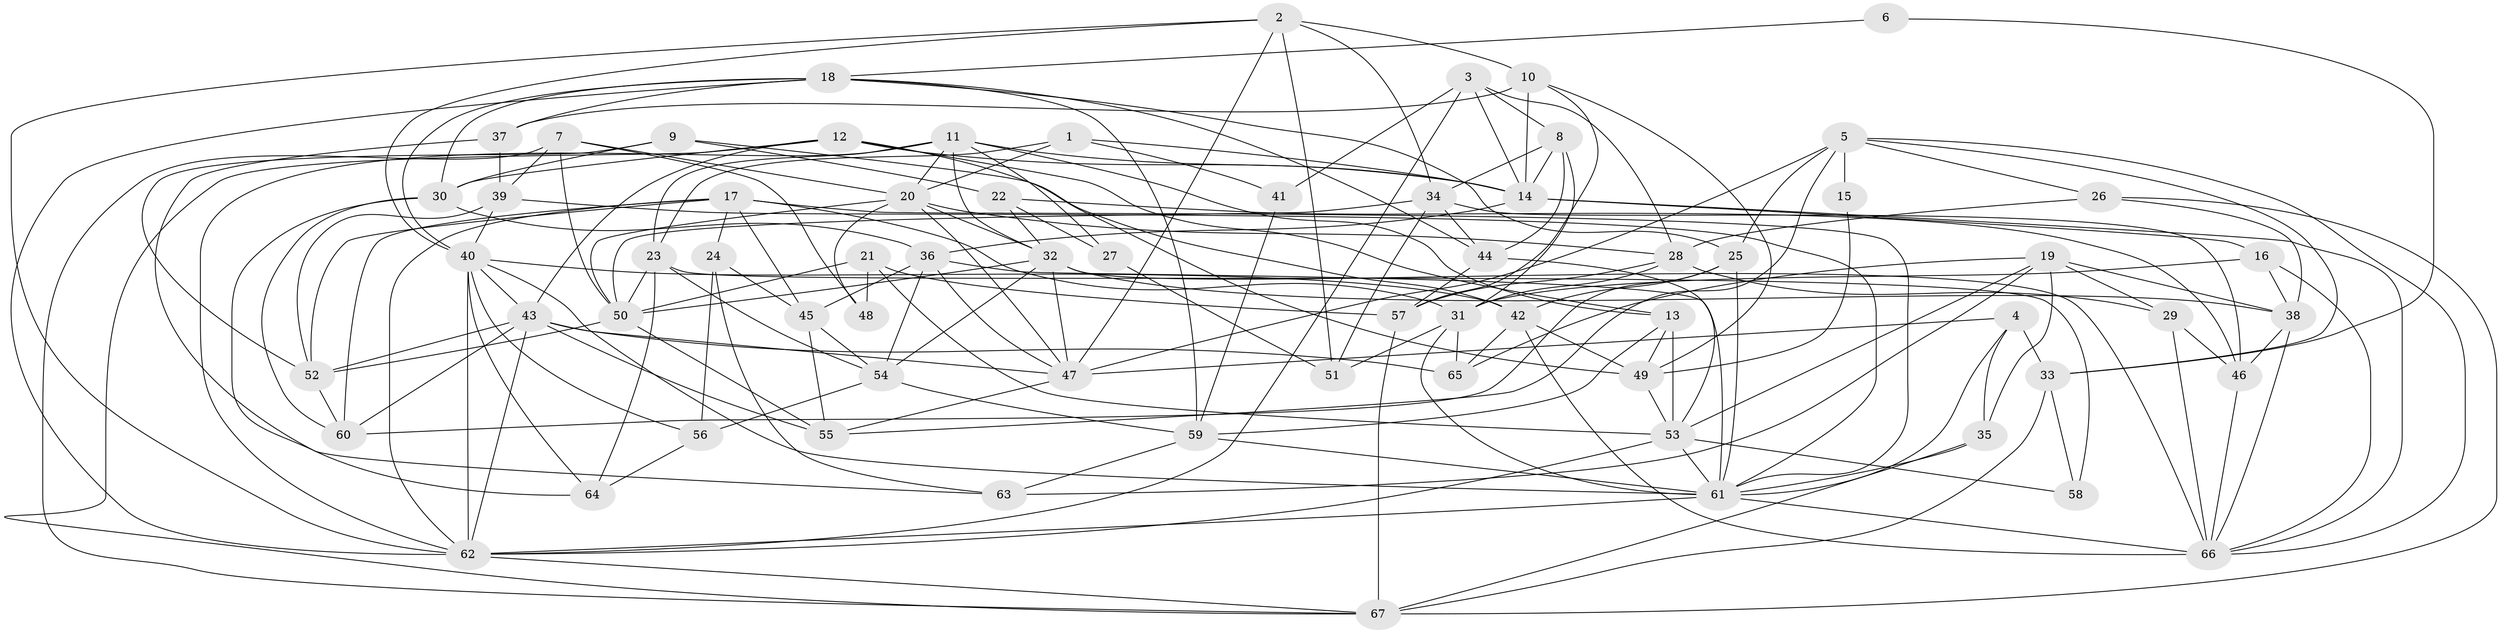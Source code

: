 // original degree distribution, {4: 0.23308270676691728, 3: 0.2781954887218045, 2: 0.13533834586466165, 5: 0.21052631578947367, 6: 0.09774436090225563, 7: 0.03759398496240601, 8: 0.007518796992481203}
// Generated by graph-tools (version 1.1) at 2025/02/03/09/25 03:02:12]
// undirected, 67 vertices, 187 edges
graph export_dot {
graph [start="1"]
  node [color=gray90,style=filled];
  1;
  2;
  3;
  4;
  5;
  6;
  7;
  8;
  9;
  10;
  11;
  12;
  13;
  14;
  15;
  16;
  17;
  18;
  19;
  20;
  21;
  22;
  23;
  24;
  25;
  26;
  27;
  28;
  29;
  30;
  31;
  32;
  33;
  34;
  35;
  36;
  37;
  38;
  39;
  40;
  41;
  42;
  43;
  44;
  45;
  46;
  47;
  48;
  49;
  50;
  51;
  52;
  53;
  54;
  55;
  56;
  57;
  58;
  59;
  60;
  61;
  62;
  63;
  64;
  65;
  66;
  67;
  1 -- 14 [weight=1.0];
  1 -- 20 [weight=1.0];
  1 -- 23 [weight=1.0];
  1 -- 41 [weight=1.0];
  2 -- 10 [weight=1.0];
  2 -- 34 [weight=1.0];
  2 -- 40 [weight=1.0];
  2 -- 47 [weight=1.0];
  2 -- 51 [weight=1.0];
  2 -- 62 [weight=1.0];
  3 -- 8 [weight=1.0];
  3 -- 14 [weight=1.0];
  3 -- 28 [weight=1.0];
  3 -- 41 [weight=1.0];
  3 -- 62 [weight=1.0];
  4 -- 33 [weight=1.0];
  4 -- 35 [weight=1.0];
  4 -- 47 [weight=1.0];
  4 -- 61 [weight=1.0];
  5 -- 15 [weight=1.0];
  5 -- 25 [weight=1.0];
  5 -- 26 [weight=1.0];
  5 -- 33 [weight=1.0];
  5 -- 47 [weight=1.0];
  5 -- 55 [weight=1.0];
  5 -- 66 [weight=1.0];
  6 -- 18 [weight=1.0];
  6 -- 33 [weight=1.0];
  7 -- 20 [weight=1.0];
  7 -- 39 [weight=1.0];
  7 -- 48 [weight=1.0];
  7 -- 50 [weight=1.0];
  7 -- 67 [weight=1.0];
  8 -- 14 [weight=1.0];
  8 -- 31 [weight=1.0];
  8 -- 34 [weight=1.0];
  8 -- 44 [weight=1.0];
  9 -- 22 [weight=1.0];
  9 -- 30 [weight=1.0];
  9 -- 42 [weight=1.0];
  9 -- 52 [weight=1.0];
  10 -- 14 [weight=1.0];
  10 -- 37 [weight=1.0];
  10 -- 49 [weight=1.0];
  10 -- 57 [weight=1.0];
  11 -- 13 [weight=1.0];
  11 -- 14 [weight=1.0];
  11 -- 20 [weight=1.0];
  11 -- 23 [weight=1.0];
  11 -- 27 [weight=1.0];
  11 -- 32 [weight=1.0];
  11 -- 62 [weight=1.0];
  12 -- 13 [weight=1.0];
  12 -- 14 [weight=1.0];
  12 -- 30 [weight=1.0];
  12 -- 43 [weight=1.0];
  12 -- 49 [weight=1.0];
  12 -- 67 [weight=1.0];
  13 -- 49 [weight=1.0];
  13 -- 53 [weight=1.0];
  13 -- 59 [weight=1.0];
  14 -- 16 [weight=1.0];
  14 -- 36 [weight=1.0];
  14 -- 66 [weight=1.0];
  15 -- 49 [weight=1.0];
  16 -- 31 [weight=1.0];
  16 -- 38 [weight=1.0];
  16 -- 66 [weight=1.0];
  17 -- 24 [weight=1.0];
  17 -- 31 [weight=1.0];
  17 -- 45 [weight=1.0];
  17 -- 52 [weight=1.0];
  17 -- 60 [weight=1.0];
  17 -- 61 [weight=1.0];
  17 -- 62 [weight=1.0];
  18 -- 25 [weight=1.0];
  18 -- 30 [weight=1.0];
  18 -- 37 [weight=1.0];
  18 -- 40 [weight=1.0];
  18 -- 44 [weight=1.0];
  18 -- 59 [weight=1.0];
  18 -- 62 [weight=1.0];
  19 -- 29 [weight=1.0];
  19 -- 35 [weight=1.0];
  19 -- 38 [weight=1.0];
  19 -- 53 [weight=1.0];
  19 -- 63 [weight=1.0];
  19 -- 65 [weight=1.0];
  20 -- 28 [weight=2.0];
  20 -- 32 [weight=1.0];
  20 -- 47 [weight=1.0];
  20 -- 48 [weight=1.0];
  20 -- 50 [weight=1.0];
  21 -- 48 [weight=2.0];
  21 -- 50 [weight=1.0];
  21 -- 53 [weight=1.0];
  21 -- 57 [weight=1.0];
  22 -- 27 [weight=1.0];
  22 -- 32 [weight=1.0];
  22 -- 46 [weight=1.0];
  23 -- 50 [weight=1.0];
  23 -- 54 [weight=1.0];
  23 -- 58 [weight=1.0];
  23 -- 64 [weight=1.0];
  24 -- 45 [weight=1.0];
  24 -- 56 [weight=1.0];
  24 -- 63 [weight=1.0];
  25 -- 42 [weight=1.0];
  25 -- 60 [weight=1.0];
  25 -- 61 [weight=1.0];
  26 -- 28 [weight=1.0];
  26 -- 38 [weight=1.0];
  26 -- 67 [weight=1.0];
  27 -- 51 [weight=1.0];
  28 -- 29 [weight=1.0];
  28 -- 31 [weight=1.0];
  28 -- 57 [weight=1.0];
  29 -- 46 [weight=1.0];
  29 -- 66 [weight=1.0];
  30 -- 36 [weight=1.0];
  30 -- 60 [weight=1.0];
  30 -- 64 [weight=1.0];
  31 -- 51 [weight=1.0];
  31 -- 61 [weight=1.0];
  31 -- 65 [weight=2.0];
  32 -- 38 [weight=2.0];
  32 -- 47 [weight=2.0];
  32 -- 50 [weight=1.0];
  32 -- 54 [weight=1.0];
  32 -- 66 [weight=2.0];
  33 -- 58 [weight=1.0];
  33 -- 67 [weight=1.0];
  34 -- 44 [weight=1.0];
  34 -- 46 [weight=1.0];
  34 -- 50 [weight=1.0];
  34 -- 51 [weight=1.0];
  35 -- 61 [weight=1.0];
  35 -- 67 [weight=1.0];
  36 -- 45 [weight=1.0];
  36 -- 47 [weight=1.0];
  36 -- 54 [weight=2.0];
  36 -- 61 [weight=2.0];
  37 -- 39 [weight=1.0];
  37 -- 63 [weight=1.0];
  38 -- 46 [weight=2.0];
  38 -- 66 [weight=1.0];
  39 -- 40 [weight=1.0];
  39 -- 52 [weight=1.0];
  39 -- 61 [weight=1.0];
  40 -- 42 [weight=1.0];
  40 -- 43 [weight=1.0];
  40 -- 56 [weight=1.0];
  40 -- 61 [weight=1.0];
  40 -- 62 [weight=1.0];
  40 -- 64 [weight=1.0];
  41 -- 59 [weight=1.0];
  42 -- 49 [weight=2.0];
  42 -- 65 [weight=1.0];
  42 -- 66 [weight=1.0];
  43 -- 47 [weight=1.0];
  43 -- 52 [weight=1.0];
  43 -- 55 [weight=1.0];
  43 -- 60 [weight=1.0];
  43 -- 62 [weight=1.0];
  43 -- 65 [weight=1.0];
  44 -- 53 [weight=1.0];
  44 -- 57 [weight=1.0];
  45 -- 54 [weight=1.0];
  45 -- 55 [weight=1.0];
  46 -- 66 [weight=1.0];
  47 -- 55 [weight=1.0];
  49 -- 53 [weight=1.0];
  50 -- 52 [weight=1.0];
  50 -- 55 [weight=1.0];
  52 -- 60 [weight=1.0];
  53 -- 58 [weight=1.0];
  53 -- 61 [weight=1.0];
  53 -- 62 [weight=1.0];
  54 -- 56 [weight=2.0];
  54 -- 59 [weight=1.0];
  56 -- 64 [weight=1.0];
  57 -- 67 [weight=1.0];
  59 -- 61 [weight=1.0];
  59 -- 63 [weight=1.0];
  61 -- 62 [weight=1.0];
  61 -- 66 [weight=1.0];
  62 -- 67 [weight=1.0];
}
